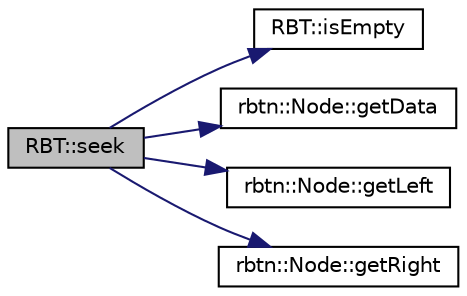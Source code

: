 digraph "RBT::seek"
{
  edge [fontname="Helvetica",fontsize="10",labelfontname="Helvetica",labelfontsize="10"];
  node [fontname="Helvetica",fontsize="10",shape=record];
  rankdir="LR";
  Node1 [label="RBT::seek",height=0.2,width=0.4,color="black", fillcolor="grey75", style="filled", fontcolor="black"];
  Node1 -> Node2 [color="midnightblue",fontsize="10",style="solid"];
  Node2 [label="RBT::isEmpty",height=0.2,width=0.4,color="black", fillcolor="white", style="filled",URL="$class_r_b_t.html#ac050cefa293a6e63bfff6b95af7f9eb1"];
  Node1 -> Node3 [color="midnightblue",fontsize="10",style="solid"];
  Node3 [label="rbtn::Node::getData",height=0.2,width=0.4,color="black", fillcolor="white", style="filled",URL="$classrbtn_1_1_node.html#a00d8da51095ee605c96287eeceb33d58"];
  Node1 -> Node4 [color="midnightblue",fontsize="10",style="solid"];
  Node4 [label="rbtn::Node::getLeft",height=0.2,width=0.4,color="black", fillcolor="white", style="filled",URL="$classrbtn_1_1_node.html#af844c782f87cda64776c458085768708"];
  Node1 -> Node5 [color="midnightblue",fontsize="10",style="solid"];
  Node5 [label="rbtn::Node::getRight",height=0.2,width=0.4,color="black", fillcolor="white", style="filled",URL="$classrbtn_1_1_node.html#ae8a40794133898ef4cbd291910a8d501"];
}
